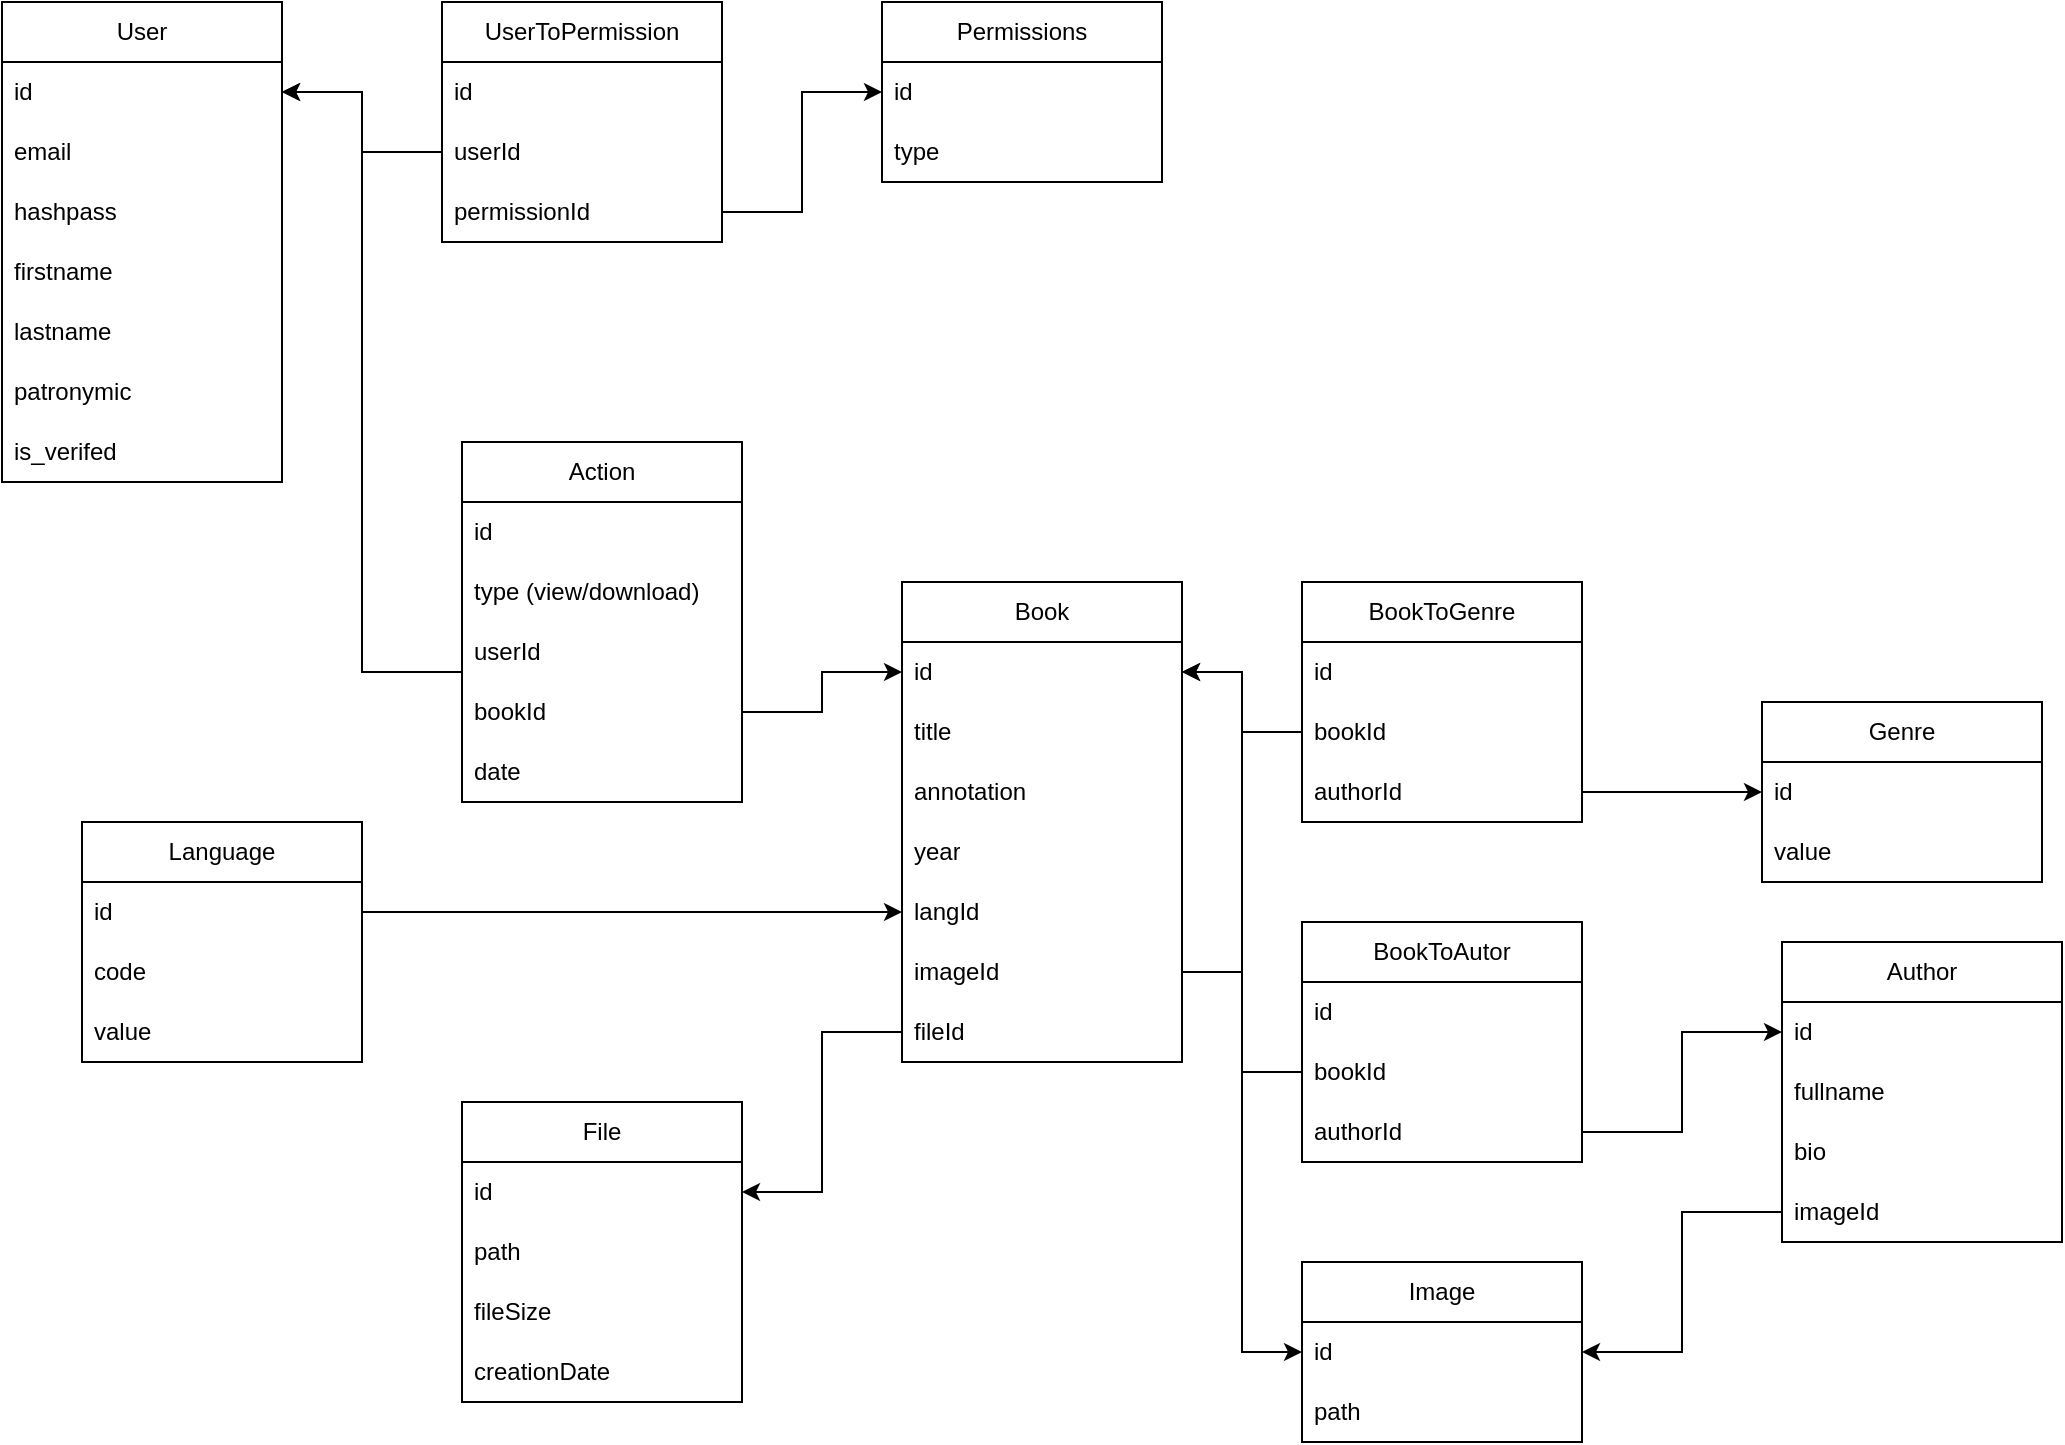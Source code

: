 <mxfile version="27.0.4">
  <diagram name="Страница — 1" id="L5h0IXabXtAMud73N-OI">
    <mxGraphModel dx="1483" dy="993" grid="1" gridSize="10" guides="1" tooltips="1" connect="1" arrows="1" fold="1" page="1" pageScale="1" pageWidth="827" pageHeight="1169" math="0" shadow="0">
      <root>
        <mxCell id="0" />
        <mxCell id="1" parent="0" />
        <mxCell id="Z2ROPJ0cWjIvQPiARBdk-6" value="User" style="swimlane;fontStyle=0;childLayout=stackLayout;horizontal=1;startSize=30;horizontalStack=0;resizeParent=1;resizeParentMax=0;resizeLast=0;collapsible=1;marginBottom=0;whiteSpace=wrap;html=1;" vertex="1" parent="1">
          <mxGeometry x="150" y="210" width="140" height="240" as="geometry" />
        </mxCell>
        <mxCell id="Z2ROPJ0cWjIvQPiARBdk-7" value="id" style="text;strokeColor=none;fillColor=none;align=left;verticalAlign=middle;spacingLeft=4;spacingRight=4;overflow=hidden;points=[[0,0.5],[1,0.5]];portConstraint=eastwest;rotatable=0;whiteSpace=wrap;html=1;" vertex="1" parent="Z2ROPJ0cWjIvQPiARBdk-6">
          <mxGeometry y="30" width="140" height="30" as="geometry" />
        </mxCell>
        <mxCell id="Z2ROPJ0cWjIvQPiARBdk-11" value="email" style="text;strokeColor=none;fillColor=none;align=left;verticalAlign=middle;spacingLeft=4;spacingRight=4;overflow=hidden;points=[[0,0.5],[1,0.5]];portConstraint=eastwest;rotatable=0;whiteSpace=wrap;html=1;" vertex="1" parent="Z2ROPJ0cWjIvQPiARBdk-6">
          <mxGeometry y="60" width="140" height="30" as="geometry" />
        </mxCell>
        <mxCell id="Z2ROPJ0cWjIvQPiARBdk-12" value="hashpass" style="text;strokeColor=none;fillColor=none;align=left;verticalAlign=middle;spacingLeft=4;spacingRight=4;overflow=hidden;points=[[0,0.5],[1,0.5]];portConstraint=eastwest;rotatable=0;whiteSpace=wrap;html=1;" vertex="1" parent="Z2ROPJ0cWjIvQPiARBdk-6">
          <mxGeometry y="90" width="140" height="30" as="geometry" />
        </mxCell>
        <mxCell id="Z2ROPJ0cWjIvQPiARBdk-8" value="firstname" style="text;strokeColor=none;fillColor=none;align=left;verticalAlign=middle;spacingLeft=4;spacingRight=4;overflow=hidden;points=[[0,0.5],[1,0.5]];portConstraint=eastwest;rotatable=0;whiteSpace=wrap;html=1;" vertex="1" parent="Z2ROPJ0cWjIvQPiARBdk-6">
          <mxGeometry y="120" width="140" height="30" as="geometry" />
        </mxCell>
        <mxCell id="Z2ROPJ0cWjIvQPiARBdk-9" value="lastname" style="text;strokeColor=none;fillColor=none;align=left;verticalAlign=middle;spacingLeft=4;spacingRight=4;overflow=hidden;points=[[0,0.5],[1,0.5]];portConstraint=eastwest;rotatable=0;whiteSpace=wrap;html=1;" vertex="1" parent="Z2ROPJ0cWjIvQPiARBdk-6">
          <mxGeometry y="150" width="140" height="30" as="geometry" />
        </mxCell>
        <mxCell id="Z2ROPJ0cWjIvQPiARBdk-10" value="patronymic" style="text;strokeColor=none;fillColor=none;align=left;verticalAlign=middle;spacingLeft=4;spacingRight=4;overflow=hidden;points=[[0,0.5],[1,0.5]];portConstraint=eastwest;rotatable=0;whiteSpace=wrap;html=1;" vertex="1" parent="Z2ROPJ0cWjIvQPiARBdk-6">
          <mxGeometry y="180" width="140" height="30" as="geometry" />
        </mxCell>
        <mxCell id="Z2ROPJ0cWjIvQPiARBdk-13" value="is_verifed" style="text;strokeColor=none;fillColor=none;align=left;verticalAlign=middle;spacingLeft=4;spacingRight=4;overflow=hidden;points=[[0,0.5],[1,0.5]];portConstraint=eastwest;rotatable=0;whiteSpace=wrap;html=1;" vertex="1" parent="Z2ROPJ0cWjIvQPiARBdk-6">
          <mxGeometry y="210" width="140" height="30" as="geometry" />
        </mxCell>
        <mxCell id="Z2ROPJ0cWjIvQPiARBdk-14" value="Permissions" style="swimlane;fontStyle=0;childLayout=stackLayout;horizontal=1;startSize=30;horizontalStack=0;resizeParent=1;resizeParentMax=0;resizeLast=0;collapsible=1;marginBottom=0;whiteSpace=wrap;html=1;" vertex="1" parent="1">
          <mxGeometry x="590" y="210" width="140" height="90" as="geometry" />
        </mxCell>
        <mxCell id="Z2ROPJ0cWjIvQPiARBdk-15" value="id" style="text;strokeColor=none;fillColor=none;align=left;verticalAlign=middle;spacingLeft=4;spacingRight=4;overflow=hidden;points=[[0,0.5],[1,0.5]];portConstraint=eastwest;rotatable=0;whiteSpace=wrap;html=1;" vertex="1" parent="Z2ROPJ0cWjIvQPiARBdk-14">
          <mxGeometry y="30" width="140" height="30" as="geometry" />
        </mxCell>
        <mxCell id="Z2ROPJ0cWjIvQPiARBdk-16" value="type" style="text;strokeColor=none;fillColor=none;align=left;verticalAlign=middle;spacingLeft=4;spacingRight=4;overflow=hidden;points=[[0,0.5],[1,0.5]];portConstraint=eastwest;rotatable=0;whiteSpace=wrap;html=1;" vertex="1" parent="Z2ROPJ0cWjIvQPiARBdk-14">
          <mxGeometry y="60" width="140" height="30" as="geometry" />
        </mxCell>
        <mxCell id="Z2ROPJ0cWjIvQPiARBdk-23" value="UserToPermission" style="swimlane;fontStyle=0;childLayout=stackLayout;horizontal=1;startSize=30;horizontalStack=0;resizeParent=1;resizeParentMax=0;resizeLast=0;collapsible=1;marginBottom=0;whiteSpace=wrap;html=1;" vertex="1" parent="1">
          <mxGeometry x="370" y="210" width="140" height="120" as="geometry" />
        </mxCell>
        <mxCell id="Z2ROPJ0cWjIvQPiARBdk-24" value="id" style="text;strokeColor=none;fillColor=none;align=left;verticalAlign=middle;spacingLeft=4;spacingRight=4;overflow=hidden;points=[[0,0.5],[1,0.5]];portConstraint=eastwest;rotatable=0;whiteSpace=wrap;html=1;" vertex="1" parent="Z2ROPJ0cWjIvQPiARBdk-23">
          <mxGeometry y="30" width="140" height="30" as="geometry" />
        </mxCell>
        <mxCell id="Z2ROPJ0cWjIvQPiARBdk-25" value="userId" style="text;strokeColor=none;fillColor=none;align=left;verticalAlign=middle;spacingLeft=4;spacingRight=4;overflow=hidden;points=[[0,0.5],[1,0.5]];portConstraint=eastwest;rotatable=0;whiteSpace=wrap;html=1;" vertex="1" parent="Z2ROPJ0cWjIvQPiARBdk-23">
          <mxGeometry y="60" width="140" height="30" as="geometry" />
        </mxCell>
        <mxCell id="Z2ROPJ0cWjIvQPiARBdk-26" value="permissionId" style="text;strokeColor=none;fillColor=none;align=left;verticalAlign=middle;spacingLeft=4;spacingRight=4;overflow=hidden;points=[[0,0.5],[1,0.5]];portConstraint=eastwest;rotatable=0;whiteSpace=wrap;html=1;" vertex="1" parent="Z2ROPJ0cWjIvQPiARBdk-23">
          <mxGeometry y="90" width="140" height="30" as="geometry" />
        </mxCell>
        <mxCell id="Z2ROPJ0cWjIvQPiARBdk-29" value="Book" style="swimlane;fontStyle=0;childLayout=stackLayout;horizontal=1;startSize=30;horizontalStack=0;resizeParent=1;resizeParentMax=0;resizeLast=0;collapsible=1;marginBottom=0;whiteSpace=wrap;html=1;" vertex="1" parent="1">
          <mxGeometry x="600" y="500" width="140" height="240" as="geometry" />
        </mxCell>
        <mxCell id="Z2ROPJ0cWjIvQPiARBdk-30" value="id" style="text;strokeColor=none;fillColor=none;align=left;verticalAlign=middle;spacingLeft=4;spacingRight=4;overflow=hidden;points=[[0,0.5],[1,0.5]];portConstraint=eastwest;rotatable=0;whiteSpace=wrap;html=1;" vertex="1" parent="Z2ROPJ0cWjIvQPiARBdk-29">
          <mxGeometry y="30" width="140" height="30" as="geometry" />
        </mxCell>
        <mxCell id="Z2ROPJ0cWjIvQPiARBdk-31" value="title" style="text;strokeColor=none;fillColor=none;align=left;verticalAlign=middle;spacingLeft=4;spacingRight=4;overflow=hidden;points=[[0,0.5],[1,0.5]];portConstraint=eastwest;rotatable=0;whiteSpace=wrap;html=1;" vertex="1" parent="Z2ROPJ0cWjIvQPiARBdk-29">
          <mxGeometry y="60" width="140" height="30" as="geometry" />
        </mxCell>
        <mxCell id="Z2ROPJ0cWjIvQPiARBdk-32" value="annotation" style="text;strokeColor=none;fillColor=none;align=left;verticalAlign=middle;spacingLeft=4;spacingRight=4;overflow=hidden;points=[[0,0.5],[1,0.5]];portConstraint=eastwest;rotatable=0;whiteSpace=wrap;html=1;" vertex="1" parent="Z2ROPJ0cWjIvQPiARBdk-29">
          <mxGeometry y="90" width="140" height="30" as="geometry" />
        </mxCell>
        <mxCell id="Z2ROPJ0cWjIvQPiARBdk-114" value="year" style="text;strokeColor=none;fillColor=none;align=left;verticalAlign=middle;spacingLeft=4;spacingRight=4;overflow=hidden;points=[[0,0.5],[1,0.5]];portConstraint=eastwest;rotatable=0;whiteSpace=wrap;html=1;" vertex="1" parent="Z2ROPJ0cWjIvQPiARBdk-29">
          <mxGeometry y="120" width="140" height="30" as="geometry" />
        </mxCell>
        <mxCell id="Z2ROPJ0cWjIvQPiARBdk-117" value="langId" style="text;strokeColor=none;fillColor=none;align=left;verticalAlign=middle;spacingLeft=4;spacingRight=4;overflow=hidden;points=[[0,0.5],[1,0.5]];portConstraint=eastwest;rotatable=0;whiteSpace=wrap;html=1;" vertex="1" parent="Z2ROPJ0cWjIvQPiARBdk-29">
          <mxGeometry y="150" width="140" height="30" as="geometry" />
        </mxCell>
        <mxCell id="Z2ROPJ0cWjIvQPiARBdk-108" value="imageId" style="text;strokeColor=none;fillColor=none;align=left;verticalAlign=middle;spacingLeft=4;spacingRight=4;overflow=hidden;points=[[0,0.5],[1,0.5]];portConstraint=eastwest;rotatable=0;whiteSpace=wrap;html=1;" vertex="1" parent="Z2ROPJ0cWjIvQPiARBdk-29">
          <mxGeometry y="180" width="140" height="30" as="geometry" />
        </mxCell>
        <mxCell id="Z2ROPJ0cWjIvQPiARBdk-100" value="fileId" style="text;strokeColor=none;fillColor=none;align=left;verticalAlign=middle;spacingLeft=4;spacingRight=4;overflow=hidden;points=[[0,0.5],[1,0.5]];portConstraint=eastwest;rotatable=0;whiteSpace=wrap;html=1;" vertex="1" parent="Z2ROPJ0cWjIvQPiARBdk-29">
          <mxGeometry y="210" width="140" height="30" as="geometry" />
        </mxCell>
        <mxCell id="Z2ROPJ0cWjIvQPiARBdk-37" value="Author" style="swimlane;fontStyle=0;childLayout=stackLayout;horizontal=1;startSize=30;horizontalStack=0;resizeParent=1;resizeParentMax=0;resizeLast=0;collapsible=1;marginBottom=0;whiteSpace=wrap;html=1;" vertex="1" parent="1">
          <mxGeometry x="1040" y="680" width="140" height="150" as="geometry" />
        </mxCell>
        <mxCell id="Z2ROPJ0cWjIvQPiARBdk-38" value="id" style="text;strokeColor=none;fillColor=none;align=left;verticalAlign=middle;spacingLeft=4;spacingRight=4;overflow=hidden;points=[[0,0.5],[1,0.5]];portConstraint=eastwest;rotatable=0;whiteSpace=wrap;html=1;" vertex="1" parent="Z2ROPJ0cWjIvQPiARBdk-37">
          <mxGeometry y="30" width="140" height="30" as="geometry" />
        </mxCell>
        <mxCell id="Z2ROPJ0cWjIvQPiARBdk-41" value="fullname" style="text;strokeColor=none;fillColor=none;align=left;verticalAlign=middle;spacingLeft=4;spacingRight=4;overflow=hidden;points=[[0,0.5],[1,0.5]];portConstraint=eastwest;rotatable=0;whiteSpace=wrap;html=1;" vertex="1" parent="Z2ROPJ0cWjIvQPiARBdk-37">
          <mxGeometry y="60" width="140" height="30" as="geometry" />
        </mxCell>
        <mxCell id="Z2ROPJ0cWjIvQPiARBdk-40" value="bio" style="text;strokeColor=none;fillColor=none;align=left;verticalAlign=middle;spacingLeft=4;spacingRight=4;overflow=hidden;points=[[0,0.5],[1,0.5]];portConstraint=eastwest;rotatable=0;whiteSpace=wrap;html=1;" vertex="1" parent="Z2ROPJ0cWjIvQPiARBdk-37">
          <mxGeometry y="90" width="140" height="30" as="geometry" />
        </mxCell>
        <mxCell id="Z2ROPJ0cWjIvQPiARBdk-53" value="imageId" style="text;strokeColor=none;fillColor=none;align=left;verticalAlign=middle;spacingLeft=4;spacingRight=4;overflow=hidden;points=[[0,0.5],[1,0.5]];portConstraint=eastwest;rotatable=0;whiteSpace=wrap;html=1;" vertex="1" parent="Z2ROPJ0cWjIvQPiARBdk-37">
          <mxGeometry y="120" width="140" height="30" as="geometry" />
        </mxCell>
        <mxCell id="Z2ROPJ0cWjIvQPiARBdk-45" value="Genre" style="swimlane;fontStyle=0;childLayout=stackLayout;horizontal=1;startSize=30;horizontalStack=0;resizeParent=1;resizeParentMax=0;resizeLast=0;collapsible=1;marginBottom=0;whiteSpace=wrap;html=1;" vertex="1" parent="1">
          <mxGeometry x="1030" y="560" width="140" height="90" as="geometry" />
        </mxCell>
        <mxCell id="Z2ROPJ0cWjIvQPiARBdk-46" value="id" style="text;strokeColor=none;fillColor=none;align=left;verticalAlign=middle;spacingLeft=4;spacingRight=4;overflow=hidden;points=[[0,0.5],[1,0.5]];portConstraint=eastwest;rotatable=0;whiteSpace=wrap;html=1;" vertex="1" parent="Z2ROPJ0cWjIvQPiARBdk-45">
          <mxGeometry y="30" width="140" height="30" as="geometry" />
        </mxCell>
        <mxCell id="Z2ROPJ0cWjIvQPiARBdk-52" value="value" style="text;strokeColor=none;fillColor=none;align=left;verticalAlign=middle;spacingLeft=4;spacingRight=4;overflow=hidden;points=[[0,0.5],[1,0.5]];portConstraint=eastwest;rotatable=0;whiteSpace=wrap;html=1;" vertex="1" parent="Z2ROPJ0cWjIvQPiARBdk-45">
          <mxGeometry y="60" width="140" height="30" as="geometry" />
        </mxCell>
        <mxCell id="Z2ROPJ0cWjIvQPiARBdk-54" value="BookToAutor" style="swimlane;fontStyle=0;childLayout=stackLayout;horizontal=1;startSize=30;horizontalStack=0;resizeParent=1;resizeParentMax=0;resizeLast=0;collapsible=1;marginBottom=0;whiteSpace=wrap;html=1;" vertex="1" parent="1">
          <mxGeometry x="800" y="670" width="140" height="120" as="geometry" />
        </mxCell>
        <mxCell id="Z2ROPJ0cWjIvQPiARBdk-55" value="id" style="text;strokeColor=none;fillColor=none;align=left;verticalAlign=middle;spacingLeft=4;spacingRight=4;overflow=hidden;points=[[0,0.5],[1,0.5]];portConstraint=eastwest;rotatable=0;whiteSpace=wrap;html=1;" vertex="1" parent="Z2ROPJ0cWjIvQPiARBdk-54">
          <mxGeometry y="30" width="140" height="30" as="geometry" />
        </mxCell>
        <mxCell id="Z2ROPJ0cWjIvQPiARBdk-56" value="bookId" style="text;strokeColor=none;fillColor=none;align=left;verticalAlign=middle;spacingLeft=4;spacingRight=4;overflow=hidden;points=[[0,0.5],[1,0.5]];portConstraint=eastwest;rotatable=0;whiteSpace=wrap;html=1;" vertex="1" parent="Z2ROPJ0cWjIvQPiARBdk-54">
          <mxGeometry y="60" width="140" height="30" as="geometry" />
        </mxCell>
        <mxCell id="Z2ROPJ0cWjIvQPiARBdk-57" value="authorId" style="text;strokeColor=none;fillColor=none;align=left;verticalAlign=middle;spacingLeft=4;spacingRight=4;overflow=hidden;points=[[0,0.5],[1,0.5]];portConstraint=eastwest;rotatable=0;whiteSpace=wrap;html=1;" vertex="1" parent="Z2ROPJ0cWjIvQPiARBdk-54">
          <mxGeometry y="90" width="140" height="30" as="geometry" />
        </mxCell>
        <mxCell id="Z2ROPJ0cWjIvQPiARBdk-58" style="edgeStyle=orthogonalEdgeStyle;rounded=0;orthogonalLoop=1;jettySize=auto;html=1;entryX=1;entryY=0.5;entryDx=0;entryDy=0;" edge="1" parent="1" source="Z2ROPJ0cWjIvQPiARBdk-56" target="Z2ROPJ0cWjIvQPiARBdk-30">
          <mxGeometry relative="1" as="geometry" />
        </mxCell>
        <mxCell id="Z2ROPJ0cWjIvQPiARBdk-59" style="edgeStyle=orthogonalEdgeStyle;rounded=0;orthogonalLoop=1;jettySize=auto;html=1;entryX=0;entryY=0.5;entryDx=0;entryDy=0;" edge="1" parent="1" source="Z2ROPJ0cWjIvQPiARBdk-57" target="Z2ROPJ0cWjIvQPiARBdk-38">
          <mxGeometry relative="1" as="geometry" />
        </mxCell>
        <mxCell id="Z2ROPJ0cWjIvQPiARBdk-60" value="BookToGenre" style="swimlane;fontStyle=0;childLayout=stackLayout;horizontal=1;startSize=30;horizontalStack=0;resizeParent=1;resizeParentMax=0;resizeLast=0;collapsible=1;marginBottom=0;whiteSpace=wrap;html=1;" vertex="1" parent="1">
          <mxGeometry x="800" y="500" width="140" height="120" as="geometry" />
        </mxCell>
        <mxCell id="Z2ROPJ0cWjIvQPiARBdk-61" value="id" style="text;strokeColor=none;fillColor=none;align=left;verticalAlign=middle;spacingLeft=4;spacingRight=4;overflow=hidden;points=[[0,0.5],[1,0.5]];portConstraint=eastwest;rotatable=0;whiteSpace=wrap;html=1;" vertex="1" parent="Z2ROPJ0cWjIvQPiARBdk-60">
          <mxGeometry y="30" width="140" height="30" as="geometry" />
        </mxCell>
        <mxCell id="Z2ROPJ0cWjIvQPiARBdk-62" value="bookId" style="text;strokeColor=none;fillColor=none;align=left;verticalAlign=middle;spacingLeft=4;spacingRight=4;overflow=hidden;points=[[0,0.5],[1,0.5]];portConstraint=eastwest;rotatable=0;whiteSpace=wrap;html=1;" vertex="1" parent="Z2ROPJ0cWjIvQPiARBdk-60">
          <mxGeometry y="60" width="140" height="30" as="geometry" />
        </mxCell>
        <mxCell id="Z2ROPJ0cWjIvQPiARBdk-63" value="authorId" style="text;strokeColor=none;fillColor=none;align=left;verticalAlign=middle;spacingLeft=4;spacingRight=4;overflow=hidden;points=[[0,0.5],[1,0.5]];portConstraint=eastwest;rotatable=0;whiteSpace=wrap;html=1;" vertex="1" parent="Z2ROPJ0cWjIvQPiARBdk-60">
          <mxGeometry y="90" width="140" height="30" as="geometry" />
        </mxCell>
        <mxCell id="Z2ROPJ0cWjIvQPiARBdk-65" style="edgeStyle=orthogonalEdgeStyle;rounded=0;orthogonalLoop=1;jettySize=auto;html=1;entryX=1;entryY=0.5;entryDx=0;entryDy=0;" edge="1" parent="1" source="Z2ROPJ0cWjIvQPiARBdk-62" target="Z2ROPJ0cWjIvQPiARBdk-30">
          <mxGeometry relative="1" as="geometry" />
        </mxCell>
        <mxCell id="Z2ROPJ0cWjIvQPiARBdk-66" style="edgeStyle=orthogonalEdgeStyle;rounded=0;orthogonalLoop=1;jettySize=auto;html=1;entryX=0;entryY=0.5;entryDx=0;entryDy=0;" edge="1" parent="1" source="Z2ROPJ0cWjIvQPiARBdk-63" target="Z2ROPJ0cWjIvQPiARBdk-46">
          <mxGeometry relative="1" as="geometry" />
        </mxCell>
        <mxCell id="Z2ROPJ0cWjIvQPiARBdk-75" value="Action" style="swimlane;fontStyle=0;childLayout=stackLayout;horizontal=1;startSize=30;horizontalStack=0;resizeParent=1;resizeParentMax=0;resizeLast=0;collapsible=1;marginBottom=0;whiteSpace=wrap;html=1;" vertex="1" parent="1">
          <mxGeometry x="380" y="430" width="140" height="180" as="geometry" />
        </mxCell>
        <mxCell id="Z2ROPJ0cWjIvQPiARBdk-76" value="id" style="text;strokeColor=none;fillColor=none;align=left;verticalAlign=middle;spacingLeft=4;spacingRight=4;overflow=hidden;points=[[0,0.5],[1,0.5]];portConstraint=eastwest;rotatable=0;whiteSpace=wrap;html=1;" vertex="1" parent="Z2ROPJ0cWjIvQPiARBdk-75">
          <mxGeometry y="30" width="140" height="30" as="geometry" />
        </mxCell>
        <mxCell id="Z2ROPJ0cWjIvQPiARBdk-95" value="type (view/download)" style="text;strokeColor=none;fillColor=none;align=left;verticalAlign=middle;spacingLeft=4;spacingRight=4;overflow=hidden;points=[[0,0.5],[1,0.5]];portConstraint=eastwest;rotatable=0;whiteSpace=wrap;html=1;" vertex="1" parent="Z2ROPJ0cWjIvQPiARBdk-75">
          <mxGeometry y="60" width="140" height="30" as="geometry" />
        </mxCell>
        <mxCell id="Z2ROPJ0cWjIvQPiARBdk-77" value="userId" style="text;strokeColor=none;fillColor=none;align=left;verticalAlign=middle;spacingLeft=4;spacingRight=4;overflow=hidden;points=[[0,0.5],[1,0.5]];portConstraint=eastwest;rotatable=0;whiteSpace=wrap;html=1;" vertex="1" parent="Z2ROPJ0cWjIvQPiARBdk-75">
          <mxGeometry y="90" width="140" height="30" as="geometry" />
        </mxCell>
        <mxCell id="Z2ROPJ0cWjIvQPiARBdk-78" value="bookId" style="text;strokeColor=none;fillColor=none;align=left;verticalAlign=middle;spacingLeft=4;spacingRight=4;overflow=hidden;points=[[0,0.5],[1,0.5]];portConstraint=eastwest;rotatable=0;whiteSpace=wrap;html=1;" vertex="1" parent="Z2ROPJ0cWjIvQPiARBdk-75">
          <mxGeometry y="120" width="140" height="30" as="geometry" />
        </mxCell>
        <mxCell id="Z2ROPJ0cWjIvQPiARBdk-86" value="date" style="text;strokeColor=none;fillColor=none;align=left;verticalAlign=middle;spacingLeft=4;spacingRight=4;overflow=hidden;points=[[0,0.5],[1,0.5]];portConstraint=eastwest;rotatable=0;whiteSpace=wrap;html=1;" vertex="1" parent="Z2ROPJ0cWjIvQPiARBdk-75">
          <mxGeometry y="150" width="140" height="30" as="geometry" />
        </mxCell>
        <mxCell id="Z2ROPJ0cWjIvQPiARBdk-84" style="edgeStyle=orthogonalEdgeStyle;rounded=0;orthogonalLoop=1;jettySize=auto;html=1;entryX=1;entryY=0.5;entryDx=0;entryDy=0;" edge="1" parent="1" source="Z2ROPJ0cWjIvQPiARBdk-25" target="Z2ROPJ0cWjIvQPiARBdk-7">
          <mxGeometry relative="1" as="geometry" />
        </mxCell>
        <mxCell id="Z2ROPJ0cWjIvQPiARBdk-85" style="edgeStyle=orthogonalEdgeStyle;rounded=0;orthogonalLoop=1;jettySize=auto;html=1;entryX=0;entryY=0.5;entryDx=0;entryDy=0;" edge="1" parent="1" source="Z2ROPJ0cWjIvQPiARBdk-26" target="Z2ROPJ0cWjIvQPiARBdk-15">
          <mxGeometry relative="1" as="geometry" />
        </mxCell>
        <mxCell id="Z2ROPJ0cWjIvQPiARBdk-87" style="edgeStyle=orthogonalEdgeStyle;rounded=0;orthogonalLoop=1;jettySize=auto;html=1;entryX=1;entryY=0.5;entryDx=0;entryDy=0;" edge="1" parent="1" source="Z2ROPJ0cWjIvQPiARBdk-77" target="Z2ROPJ0cWjIvQPiARBdk-7">
          <mxGeometry relative="1" as="geometry">
            <Array as="points">
              <mxPoint x="330" y="545" />
              <mxPoint x="330" y="255" />
            </Array>
          </mxGeometry>
        </mxCell>
        <mxCell id="Z2ROPJ0cWjIvQPiARBdk-89" style="edgeStyle=orthogonalEdgeStyle;rounded=0;orthogonalLoop=1;jettySize=auto;html=1;entryX=0;entryY=0.5;entryDx=0;entryDy=0;" edge="1" parent="1" source="Z2ROPJ0cWjIvQPiARBdk-78" target="Z2ROPJ0cWjIvQPiARBdk-30">
          <mxGeometry relative="1" as="geometry" />
        </mxCell>
        <mxCell id="Z2ROPJ0cWjIvQPiARBdk-96" value="Image" style="swimlane;fontStyle=0;childLayout=stackLayout;horizontal=1;startSize=30;horizontalStack=0;resizeParent=1;resizeParentMax=0;resizeLast=0;collapsible=1;marginBottom=0;whiteSpace=wrap;html=1;" vertex="1" parent="1">
          <mxGeometry x="800" y="840" width="140" height="90" as="geometry" />
        </mxCell>
        <mxCell id="Z2ROPJ0cWjIvQPiARBdk-97" value="id" style="text;strokeColor=none;fillColor=none;align=left;verticalAlign=middle;spacingLeft=4;spacingRight=4;overflow=hidden;points=[[0,0.5],[1,0.5]];portConstraint=eastwest;rotatable=0;whiteSpace=wrap;html=1;" vertex="1" parent="Z2ROPJ0cWjIvQPiARBdk-96">
          <mxGeometry y="30" width="140" height="30" as="geometry" />
        </mxCell>
        <mxCell id="Z2ROPJ0cWjIvQPiARBdk-98" value="path" style="text;strokeColor=none;fillColor=none;align=left;verticalAlign=middle;spacingLeft=4;spacingRight=4;overflow=hidden;points=[[0,0.5],[1,0.5]];portConstraint=eastwest;rotatable=0;whiteSpace=wrap;html=1;" vertex="1" parent="Z2ROPJ0cWjIvQPiARBdk-96">
          <mxGeometry y="60" width="140" height="30" as="geometry" />
        </mxCell>
        <mxCell id="Z2ROPJ0cWjIvQPiARBdk-104" style="edgeStyle=orthogonalEdgeStyle;rounded=0;orthogonalLoop=1;jettySize=auto;html=1;" edge="1" parent="1" source="Z2ROPJ0cWjIvQPiARBdk-53" target="Z2ROPJ0cWjIvQPiARBdk-97">
          <mxGeometry relative="1" as="geometry" />
        </mxCell>
        <mxCell id="Z2ROPJ0cWjIvQPiARBdk-105" value="File" style="swimlane;fontStyle=0;childLayout=stackLayout;horizontal=1;startSize=30;horizontalStack=0;resizeParent=1;resizeParentMax=0;resizeLast=0;collapsible=1;marginBottom=0;whiteSpace=wrap;html=1;" vertex="1" parent="1">
          <mxGeometry x="380" y="760" width="140" height="150" as="geometry" />
        </mxCell>
        <mxCell id="Z2ROPJ0cWjIvQPiARBdk-106" value="id" style="text;strokeColor=none;fillColor=none;align=left;verticalAlign=middle;spacingLeft=4;spacingRight=4;overflow=hidden;points=[[0,0.5],[1,0.5]];portConstraint=eastwest;rotatable=0;whiteSpace=wrap;html=1;" vertex="1" parent="Z2ROPJ0cWjIvQPiARBdk-105">
          <mxGeometry y="30" width="140" height="30" as="geometry" />
        </mxCell>
        <mxCell id="Z2ROPJ0cWjIvQPiARBdk-109" value="path" style="text;strokeColor=none;fillColor=none;align=left;verticalAlign=middle;spacingLeft=4;spacingRight=4;overflow=hidden;points=[[0,0.5],[1,0.5]];portConstraint=eastwest;rotatable=0;whiteSpace=wrap;html=1;" vertex="1" parent="Z2ROPJ0cWjIvQPiARBdk-105">
          <mxGeometry y="60" width="140" height="30" as="geometry" />
        </mxCell>
        <mxCell id="Z2ROPJ0cWjIvQPiARBdk-107" value="fileSize" style="text;strokeColor=none;fillColor=none;align=left;verticalAlign=middle;spacingLeft=4;spacingRight=4;overflow=hidden;points=[[0,0.5],[1,0.5]];portConstraint=eastwest;rotatable=0;whiteSpace=wrap;html=1;" vertex="1" parent="Z2ROPJ0cWjIvQPiARBdk-105">
          <mxGeometry y="90" width="140" height="30" as="geometry" />
        </mxCell>
        <mxCell id="Z2ROPJ0cWjIvQPiARBdk-110" value="creationDate" style="text;strokeColor=none;fillColor=none;align=left;verticalAlign=middle;spacingLeft=4;spacingRight=4;overflow=hidden;points=[[0,0.5],[1,0.5]];portConstraint=eastwest;rotatable=0;whiteSpace=wrap;html=1;" vertex="1" parent="Z2ROPJ0cWjIvQPiARBdk-105">
          <mxGeometry y="120" width="140" height="30" as="geometry" />
        </mxCell>
        <mxCell id="Z2ROPJ0cWjIvQPiARBdk-115" style="edgeStyle=orthogonalEdgeStyle;rounded=0;orthogonalLoop=1;jettySize=auto;html=1;" edge="1" parent="1" source="Z2ROPJ0cWjIvQPiARBdk-100" target="Z2ROPJ0cWjIvQPiARBdk-106">
          <mxGeometry relative="1" as="geometry" />
        </mxCell>
        <mxCell id="Z2ROPJ0cWjIvQPiARBdk-118" style="edgeStyle=orthogonalEdgeStyle;rounded=0;orthogonalLoop=1;jettySize=auto;html=1;" edge="1" parent="1" source="Z2ROPJ0cWjIvQPiARBdk-108" target="Z2ROPJ0cWjIvQPiARBdk-97">
          <mxGeometry relative="1" as="geometry" />
        </mxCell>
        <mxCell id="Z2ROPJ0cWjIvQPiARBdk-119" value="Language" style="swimlane;fontStyle=0;childLayout=stackLayout;horizontal=1;startSize=30;horizontalStack=0;resizeParent=1;resizeParentMax=0;resizeLast=0;collapsible=1;marginBottom=0;whiteSpace=wrap;html=1;" vertex="1" parent="1">
          <mxGeometry x="190" y="620" width="140" height="120" as="geometry" />
        </mxCell>
        <mxCell id="Z2ROPJ0cWjIvQPiARBdk-120" value="id" style="text;strokeColor=none;fillColor=none;align=left;verticalAlign=middle;spacingLeft=4;spacingRight=4;overflow=hidden;points=[[0,0.5],[1,0.5]];portConstraint=eastwest;rotatable=0;whiteSpace=wrap;html=1;" vertex="1" parent="Z2ROPJ0cWjIvQPiARBdk-119">
          <mxGeometry y="30" width="140" height="30" as="geometry" />
        </mxCell>
        <mxCell id="Z2ROPJ0cWjIvQPiARBdk-121" value="code" style="text;strokeColor=none;fillColor=none;align=left;verticalAlign=middle;spacingLeft=4;spacingRight=4;overflow=hidden;points=[[0,0.5],[1,0.5]];portConstraint=eastwest;rotatable=0;whiteSpace=wrap;html=1;" vertex="1" parent="Z2ROPJ0cWjIvQPiARBdk-119">
          <mxGeometry y="60" width="140" height="30" as="geometry" />
        </mxCell>
        <mxCell id="Z2ROPJ0cWjIvQPiARBdk-122" value="value" style="text;strokeColor=none;fillColor=none;align=left;verticalAlign=middle;spacingLeft=4;spacingRight=4;overflow=hidden;points=[[0,0.5],[1,0.5]];portConstraint=eastwest;rotatable=0;whiteSpace=wrap;html=1;" vertex="1" parent="Z2ROPJ0cWjIvQPiARBdk-119">
          <mxGeometry y="90" width="140" height="30" as="geometry" />
        </mxCell>
        <mxCell id="Z2ROPJ0cWjIvQPiARBdk-124" style="edgeStyle=orthogonalEdgeStyle;rounded=0;orthogonalLoop=1;jettySize=auto;html=1;entryX=0;entryY=0.5;entryDx=0;entryDy=0;" edge="1" parent="1" source="Z2ROPJ0cWjIvQPiARBdk-120" target="Z2ROPJ0cWjIvQPiARBdk-117">
          <mxGeometry relative="1" as="geometry" />
        </mxCell>
      </root>
    </mxGraphModel>
  </diagram>
</mxfile>
